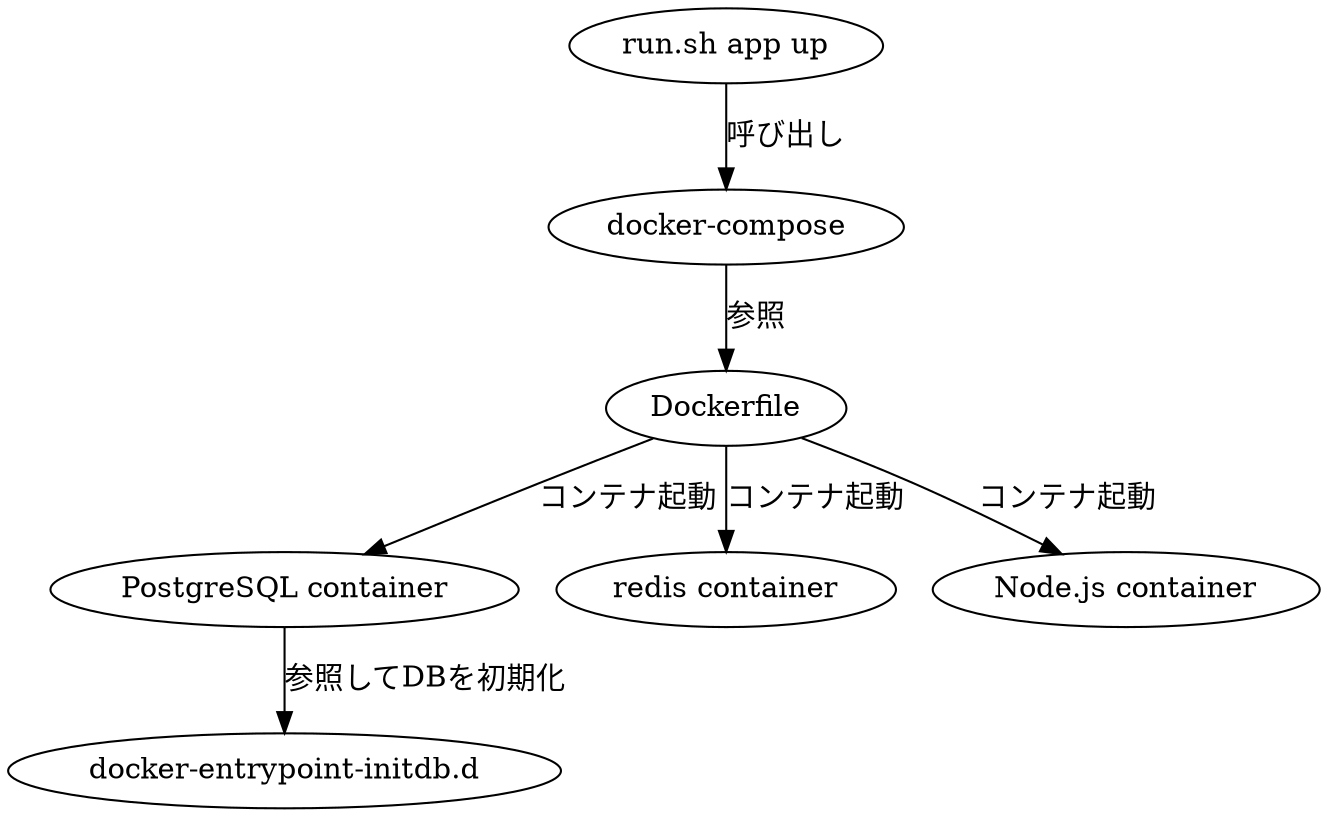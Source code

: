 
digraph G {

#↓ここをGraphvizに貼り付ける
"run.sh app up"->"docker-compose" [label="呼び出し"]
"docker-compose"->"Dockerfile" [label="参照"]
"Dockerfile"->"PostgreSQL container" [label="コンテナ起動"]
"Dockerfile"->"redis container" [label="コンテナ起動"]
"Dockerfile"->"Node.js container" [label="コンテナ起動"]
"PostgreSQL container"->"docker-entrypoint-initdb.d" [label="参照してDBを初期化"]
}
